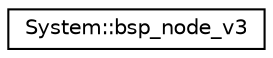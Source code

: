 digraph G
{
  edge [fontname="Helvetica",fontsize="10",labelfontname="Helvetica",labelfontsize="10"];
  node [fontname="Helvetica",fontsize="10",shape=record];
  rankdir="LR";
  Node1 [label="System::bsp_node_v3",height=0.2,width=0.4,color="black", fillcolor="white", style="filled",URL="$struct_system_1_1bsp__node__v3.html"];
}
